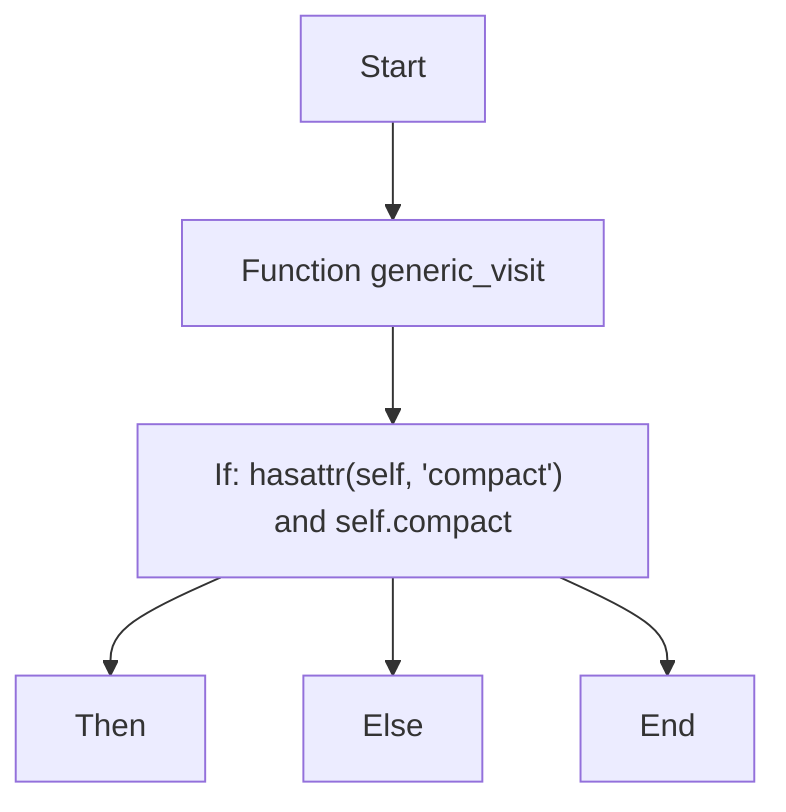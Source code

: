 flowchart TD
Start["Start"]
node1["Function generic_visit"]
Start --> node1
node2["If: hasattr(self, 'compact') and self.compact"]
node1 --> node2
node3["Then"]
node2 --> node3
node4["Else"]
node2 --> node4
End["End"]
node2 --> End